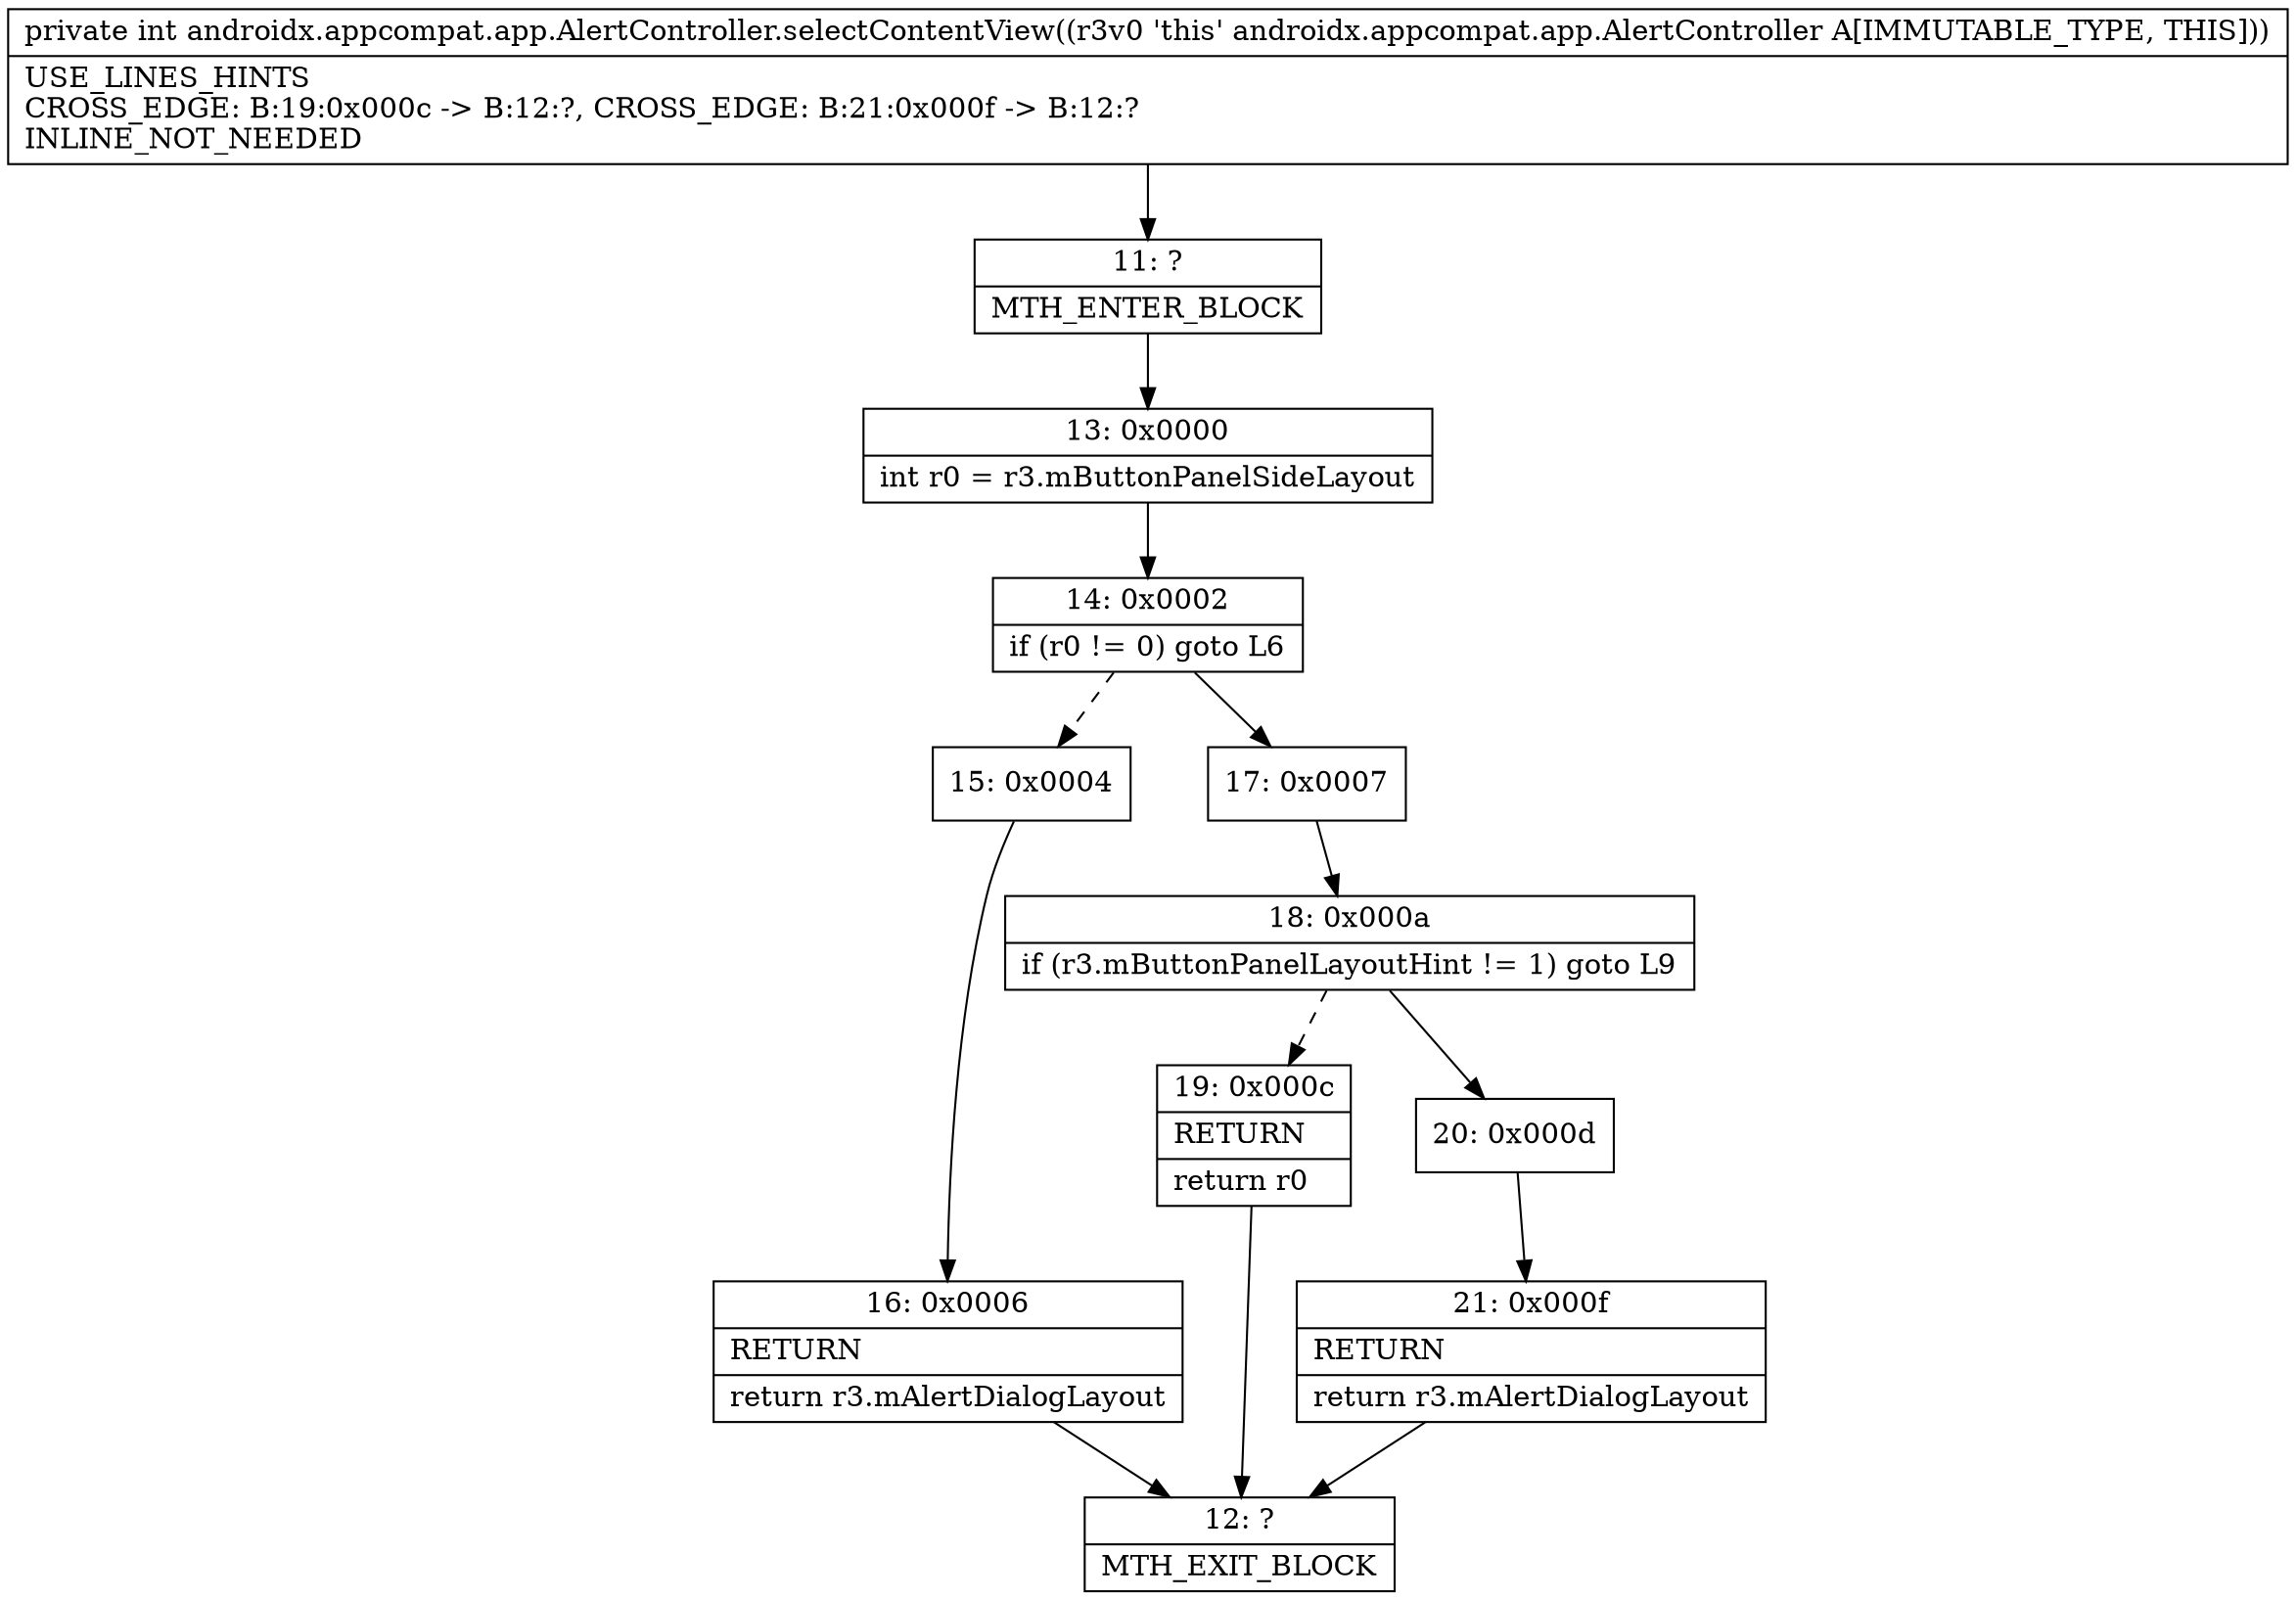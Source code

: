 digraph "CFG forandroidx.appcompat.app.AlertController.selectContentView()I" {
Node_11 [shape=record,label="{11\:\ ?|MTH_ENTER_BLOCK\l}"];
Node_13 [shape=record,label="{13\:\ 0x0000|int r0 = r3.mButtonPanelSideLayout\l}"];
Node_14 [shape=record,label="{14\:\ 0x0002|if (r0 != 0) goto L6\l}"];
Node_15 [shape=record,label="{15\:\ 0x0004}"];
Node_16 [shape=record,label="{16\:\ 0x0006|RETURN\l|return r3.mAlertDialogLayout\l}"];
Node_12 [shape=record,label="{12\:\ ?|MTH_EXIT_BLOCK\l}"];
Node_17 [shape=record,label="{17\:\ 0x0007}"];
Node_18 [shape=record,label="{18\:\ 0x000a|if (r3.mButtonPanelLayoutHint != 1) goto L9\l}"];
Node_19 [shape=record,label="{19\:\ 0x000c|RETURN\l|return r0\l}"];
Node_20 [shape=record,label="{20\:\ 0x000d}"];
Node_21 [shape=record,label="{21\:\ 0x000f|RETURN\l|return r3.mAlertDialogLayout\l}"];
MethodNode[shape=record,label="{private int androidx.appcompat.app.AlertController.selectContentView((r3v0 'this' androidx.appcompat.app.AlertController A[IMMUTABLE_TYPE, THIS]))  | USE_LINES_HINTS\lCROSS_EDGE: B:19:0x000c \-\> B:12:?, CROSS_EDGE: B:21:0x000f \-\> B:12:?\lINLINE_NOT_NEEDED\l}"];
MethodNode -> Node_11;Node_11 -> Node_13;
Node_13 -> Node_14;
Node_14 -> Node_15[style=dashed];
Node_14 -> Node_17;
Node_15 -> Node_16;
Node_16 -> Node_12;
Node_17 -> Node_18;
Node_18 -> Node_19[style=dashed];
Node_18 -> Node_20;
Node_19 -> Node_12;
Node_20 -> Node_21;
Node_21 -> Node_12;
}

